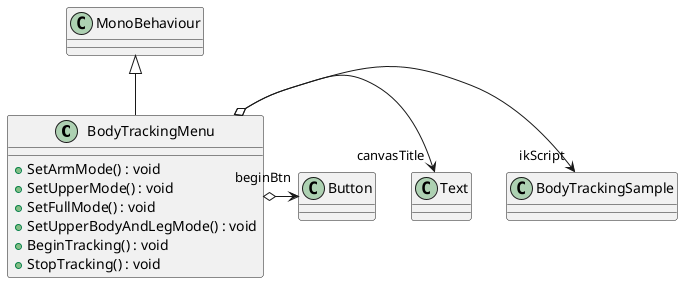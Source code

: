@startuml
class BodyTrackingMenu {
    + SetArmMode() : void
    + SetUpperMode() : void
    + SetFullMode() : void
    + SetUpperBodyAndLegMode() : void
    + BeginTracking() : void
    + StopTracking() : void
}
MonoBehaviour <|-- BodyTrackingMenu
BodyTrackingMenu o-> "ikScript" BodyTrackingSample
BodyTrackingMenu o-> "canvasTitle" Text
BodyTrackingMenu o-> "beginBtn" Button
@enduml
